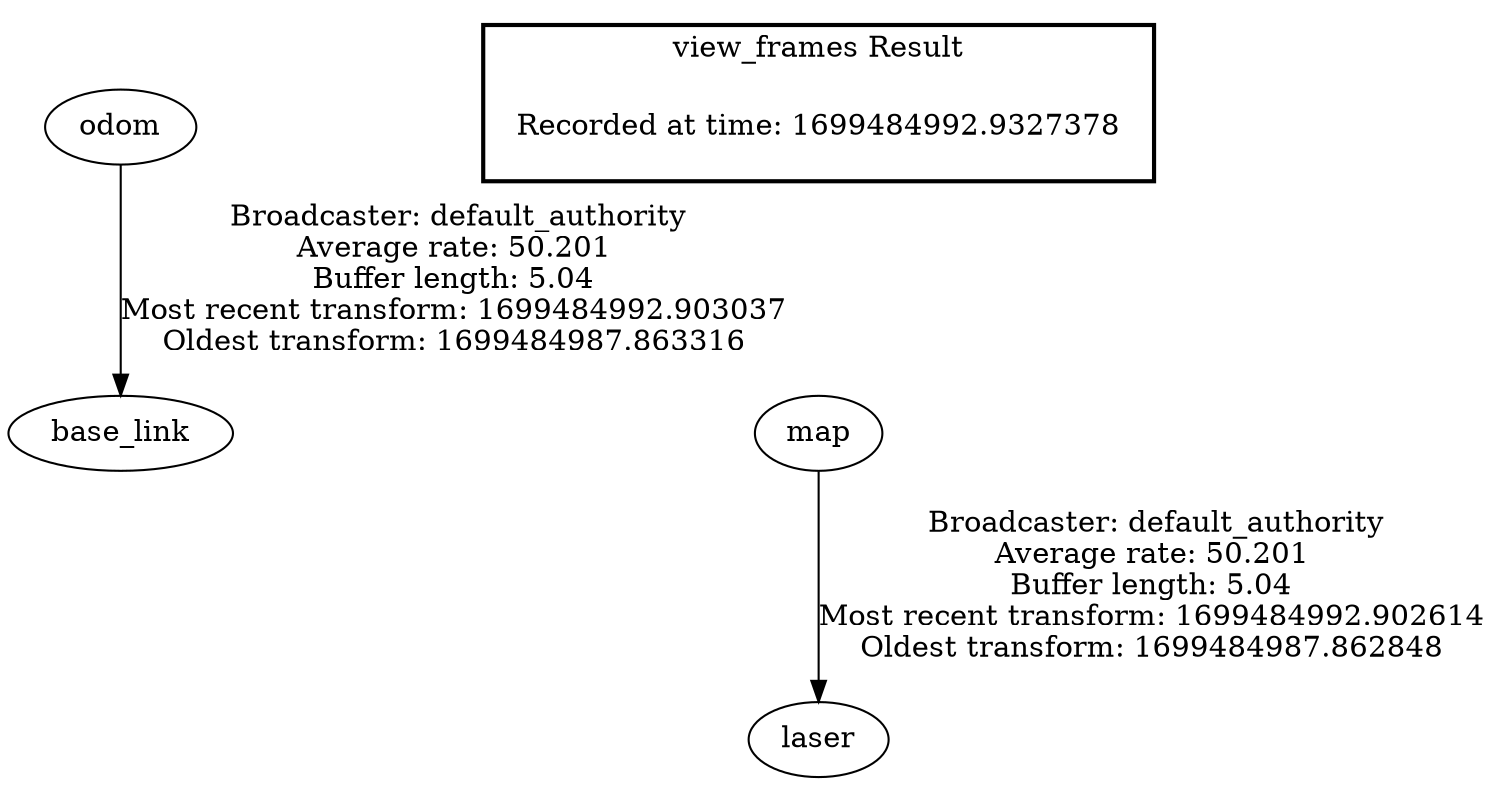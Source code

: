 digraph G {
"odom" -> "base_link"[label=" Broadcaster: default_authority\nAverage rate: 50.201\nBuffer length: 5.04\nMost recent transform: 1699484992.903037\nOldest transform: 1699484987.863316\n"];
"map" -> "laser"[label=" Broadcaster: default_authority\nAverage rate: 50.201\nBuffer length: 5.04\nMost recent transform: 1699484992.902614\nOldest transform: 1699484987.862848\n"];
edge [style=invis];
 subgraph cluster_legend { style=bold; color=black; label ="view_frames Result";
"Recorded at time: 1699484992.9327378"[ shape=plaintext ] ;
}->"map";
}